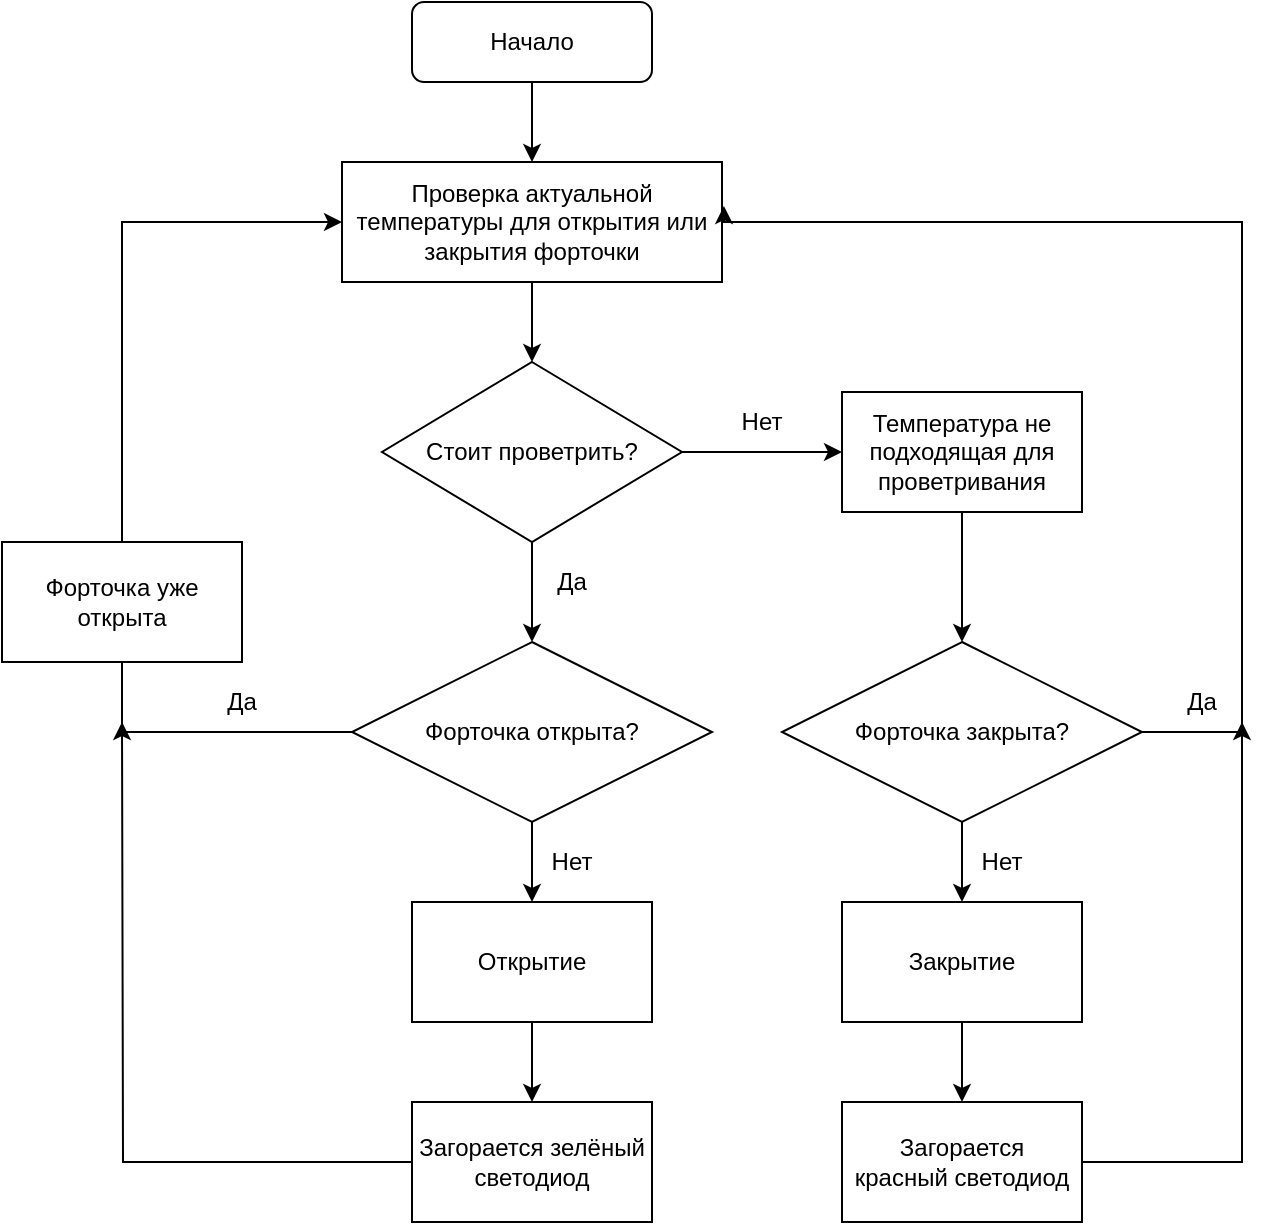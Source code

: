 <mxfile version="14.7.3" type="github">
  <diagram id="C5RBs43oDa-KdzZeNtuy" name="Page-1">
    <mxGraphModel dx="1091" dy="729" grid="1" gridSize="10" guides="1" tooltips="1" connect="1" arrows="1" fold="1" page="1" pageScale="1" pageWidth="827" pageHeight="1169" math="0" shadow="0">
      <root>
        <mxCell id="WIyWlLk6GJQsqaUBKTNV-0" />
        <mxCell id="WIyWlLk6GJQsqaUBKTNV-1" parent="WIyWlLk6GJQsqaUBKTNV-0" />
        <mxCell id="YEY3kQi6_HGznhDOlQRK-19" style="edgeStyle=orthogonalEdgeStyle;rounded=0;orthogonalLoop=1;jettySize=auto;html=1;entryX=0.5;entryY=0;entryDx=0;entryDy=0;strokeColor=#000000;" edge="1" parent="WIyWlLk6GJQsqaUBKTNV-1" source="WIyWlLk6GJQsqaUBKTNV-3" target="YEY3kQi6_HGznhDOlQRK-18">
          <mxGeometry relative="1" as="geometry" />
        </mxCell>
        <mxCell id="WIyWlLk6GJQsqaUBKTNV-3" value="Начало" style="rounded=1;whiteSpace=wrap;html=1;fontSize=12;glass=0;strokeWidth=1;shadow=0;" parent="WIyWlLk6GJQsqaUBKTNV-1" vertex="1">
          <mxGeometry x="325" y="60" width="120" height="40" as="geometry" />
        </mxCell>
        <mxCell id="YEY3kQi6_HGznhDOlQRK-10" style="edgeStyle=orthogonalEdgeStyle;rounded=0;orthogonalLoop=1;jettySize=auto;html=1;" edge="1" parent="WIyWlLk6GJQsqaUBKTNV-1" source="YEY3kQi6_HGznhDOlQRK-1" target="YEY3kQi6_HGznhDOlQRK-4">
          <mxGeometry relative="1" as="geometry" />
        </mxCell>
        <mxCell id="YEY3kQi6_HGznhDOlQRK-24" style="edgeStyle=orthogonalEdgeStyle;rounded=0;orthogonalLoop=1;jettySize=auto;html=1;entryX=0;entryY=0.5;entryDx=0;entryDy=0;strokeColor=#000000;" edge="1" parent="WIyWlLk6GJQsqaUBKTNV-1" source="YEY3kQi6_HGznhDOlQRK-1" target="YEY3kQi6_HGznhDOlQRK-23">
          <mxGeometry relative="1" as="geometry" />
        </mxCell>
        <mxCell id="YEY3kQi6_HGznhDOlQRK-1" value="Стоит проветрить?" style="rhombus;whiteSpace=wrap;html=1;" vertex="1" parent="WIyWlLk6GJQsqaUBKTNV-1">
          <mxGeometry x="310" y="240" width="150" height="90" as="geometry" />
        </mxCell>
        <mxCell id="YEY3kQi6_HGznhDOlQRK-7" style="edgeStyle=orthogonalEdgeStyle;rounded=0;orthogonalLoop=1;jettySize=auto;html=1;exitX=0.5;exitY=1;exitDx=0;exitDy=0;entryX=0.5;entryY=0;entryDx=0;entryDy=0;" edge="1" parent="WIyWlLk6GJQsqaUBKTNV-1" source="YEY3kQi6_HGznhDOlQRK-4" target="YEY3kQi6_HGznhDOlQRK-6">
          <mxGeometry relative="1" as="geometry" />
        </mxCell>
        <mxCell id="YEY3kQi6_HGznhDOlQRK-4" value="Форточка открыта?" style="rhombus;whiteSpace=wrap;html=1;" vertex="1" parent="WIyWlLk6GJQsqaUBKTNV-1">
          <mxGeometry x="295" y="380" width="180" height="90" as="geometry" />
        </mxCell>
        <mxCell id="YEY3kQi6_HGznhDOlQRK-43" style="edgeStyle=orthogonalEdgeStyle;rounded=0;orthogonalLoop=1;jettySize=auto;html=1;strokeColor=#000000;" edge="1" parent="WIyWlLk6GJQsqaUBKTNV-1" source="YEY3kQi6_HGznhDOlQRK-6" target="YEY3kQi6_HGznhDOlQRK-42">
          <mxGeometry relative="1" as="geometry" />
        </mxCell>
        <mxCell id="YEY3kQi6_HGznhDOlQRK-6" value="Открытие" style="rounded=0;whiteSpace=wrap;html=1;" vertex="1" parent="WIyWlLk6GJQsqaUBKTNV-1">
          <mxGeometry x="325" y="510" width="120" height="60" as="geometry" />
        </mxCell>
        <mxCell id="YEY3kQi6_HGznhDOlQRK-8" value="Да" style="text;html=1;strokeColor=none;fillColor=none;align=center;verticalAlign=middle;whiteSpace=wrap;rounded=0;" vertex="1" parent="WIyWlLk6GJQsqaUBKTNV-1">
          <mxGeometry x="385" y="340" width="40" height="20" as="geometry" />
        </mxCell>
        <mxCell id="YEY3kQi6_HGznhDOlQRK-9" value="Нет" style="text;html=1;strokeColor=none;fillColor=none;align=center;verticalAlign=middle;whiteSpace=wrap;rounded=0;" vertex="1" parent="WIyWlLk6GJQsqaUBKTNV-1">
          <mxGeometry x="385" y="480" width="40" height="20" as="geometry" />
        </mxCell>
        <mxCell id="YEY3kQi6_HGznhDOlQRK-13" style="edgeStyle=orthogonalEdgeStyle;rounded=0;orthogonalLoop=1;jettySize=auto;html=1;exitX=0.5;exitY=0;exitDx=0;exitDy=0;entryX=0;entryY=0.5;entryDx=0;entryDy=0;" edge="1" parent="WIyWlLk6GJQsqaUBKTNV-1" source="YEY3kQi6_HGznhDOlQRK-11" target="YEY3kQi6_HGznhDOlQRK-18">
          <mxGeometry relative="1" as="geometry" />
        </mxCell>
        <mxCell id="YEY3kQi6_HGznhDOlQRK-11" value="Форточка уже открыта" style="rounded=0;whiteSpace=wrap;html=1;" vertex="1" parent="WIyWlLk6GJQsqaUBKTNV-1">
          <mxGeometry x="120" y="330" width="120" height="60" as="geometry" />
        </mxCell>
        <mxCell id="YEY3kQi6_HGznhDOlQRK-14" value="Да" style="text;html=1;strokeColor=none;fillColor=none;align=center;verticalAlign=middle;whiteSpace=wrap;rounded=0;" vertex="1" parent="WIyWlLk6GJQsqaUBKTNV-1">
          <mxGeometry x="220" y="400" width="40" height="20" as="geometry" />
        </mxCell>
        <mxCell id="YEY3kQi6_HGznhDOlQRK-15" value="" style="endArrow=none;html=1;strokeColor=#000000;entryX=0.5;entryY=1;entryDx=0;entryDy=0;" edge="1" parent="WIyWlLk6GJQsqaUBKTNV-1" target="YEY3kQi6_HGznhDOlQRK-11">
          <mxGeometry width="50" height="50" relative="1" as="geometry">
            <mxPoint x="180" y="425" as="sourcePoint" />
            <mxPoint x="470" y="410" as="targetPoint" />
            <Array as="points">
              <mxPoint x="180" y="425" />
            </Array>
          </mxGeometry>
        </mxCell>
        <mxCell id="YEY3kQi6_HGznhDOlQRK-16" value="" style="endArrow=none;html=1;strokeColor=#000000;exitX=0;exitY=0.5;exitDx=0;exitDy=0;" edge="1" parent="WIyWlLk6GJQsqaUBKTNV-1" source="YEY3kQi6_HGznhDOlQRK-4">
          <mxGeometry width="50" height="50" relative="1" as="geometry">
            <mxPoint x="420" y="460" as="sourcePoint" />
            <mxPoint x="180" y="425" as="targetPoint" />
          </mxGeometry>
        </mxCell>
        <mxCell id="YEY3kQi6_HGznhDOlQRK-22" style="edgeStyle=orthogonalEdgeStyle;rounded=0;orthogonalLoop=1;jettySize=auto;html=1;entryX=0.5;entryY=0;entryDx=0;entryDy=0;strokeColor=#000000;" edge="1" parent="WIyWlLk6GJQsqaUBKTNV-1" source="YEY3kQi6_HGznhDOlQRK-18" target="YEY3kQi6_HGznhDOlQRK-1">
          <mxGeometry relative="1" as="geometry" />
        </mxCell>
        <mxCell id="YEY3kQi6_HGznhDOlQRK-18" value="&lt;span&gt;Проверка актуальной температуры для открытия или закрытия форточки&lt;/span&gt;" style="rounded=0;whiteSpace=wrap;html=1;" vertex="1" parent="WIyWlLk6GJQsqaUBKTNV-1">
          <mxGeometry x="290" y="140" width="190" height="60" as="geometry" />
        </mxCell>
        <mxCell id="YEY3kQi6_HGznhDOlQRK-33" style="edgeStyle=orthogonalEdgeStyle;rounded=0;orthogonalLoop=1;jettySize=auto;html=1;entryX=0.5;entryY=0;entryDx=0;entryDy=0;strokeColor=#000000;" edge="1" parent="WIyWlLk6GJQsqaUBKTNV-1" source="YEY3kQi6_HGznhDOlQRK-23" target="YEY3kQi6_HGznhDOlQRK-32">
          <mxGeometry relative="1" as="geometry" />
        </mxCell>
        <mxCell id="YEY3kQi6_HGznhDOlQRK-23" value="Температура не подходящая для проветривания" style="rounded=0;whiteSpace=wrap;html=1;" vertex="1" parent="WIyWlLk6GJQsqaUBKTNV-1">
          <mxGeometry x="540" y="255" width="120" height="60" as="geometry" />
        </mxCell>
        <mxCell id="YEY3kQi6_HGznhDOlQRK-27" value="Нет" style="text;html=1;strokeColor=none;fillColor=none;align=center;verticalAlign=middle;whiteSpace=wrap;rounded=0;" vertex="1" parent="WIyWlLk6GJQsqaUBKTNV-1">
          <mxGeometry x="480" y="260" width="40" height="20" as="geometry" />
        </mxCell>
        <mxCell id="YEY3kQi6_HGznhDOlQRK-35" style="edgeStyle=orthogonalEdgeStyle;rounded=0;orthogonalLoop=1;jettySize=auto;html=1;entryX=1.005;entryY=0.367;entryDx=0;entryDy=0;entryPerimeter=0;strokeColor=#000000;" edge="1" parent="WIyWlLk6GJQsqaUBKTNV-1" source="YEY3kQi6_HGznhDOlQRK-32" target="YEY3kQi6_HGznhDOlQRK-18">
          <mxGeometry relative="1" as="geometry">
            <Array as="points">
              <mxPoint x="740" y="425" />
              <mxPoint x="740" y="170" />
              <mxPoint x="481" y="170" />
            </Array>
          </mxGeometry>
        </mxCell>
        <mxCell id="YEY3kQi6_HGznhDOlQRK-39" style="edgeStyle=orthogonalEdgeStyle;rounded=0;orthogonalLoop=1;jettySize=auto;html=1;entryX=0.5;entryY=0;entryDx=0;entryDy=0;strokeColor=#000000;" edge="1" parent="WIyWlLk6GJQsqaUBKTNV-1" source="YEY3kQi6_HGznhDOlQRK-32" target="YEY3kQi6_HGznhDOlQRK-38">
          <mxGeometry relative="1" as="geometry" />
        </mxCell>
        <mxCell id="YEY3kQi6_HGznhDOlQRK-32" value="Форточка закрыта?" style="rhombus;whiteSpace=wrap;html=1;" vertex="1" parent="WIyWlLk6GJQsqaUBKTNV-1">
          <mxGeometry x="510" y="380" width="180" height="90" as="geometry" />
        </mxCell>
        <mxCell id="YEY3kQi6_HGznhDOlQRK-37" value="Да" style="text;html=1;strokeColor=none;fillColor=none;align=center;verticalAlign=middle;whiteSpace=wrap;rounded=0;" vertex="1" parent="WIyWlLk6GJQsqaUBKTNV-1">
          <mxGeometry x="700" y="400" width="40" height="20" as="geometry" />
        </mxCell>
        <mxCell id="YEY3kQi6_HGznhDOlQRK-45" style="edgeStyle=orthogonalEdgeStyle;rounded=0;orthogonalLoop=1;jettySize=auto;html=1;strokeColor=#000000;" edge="1" parent="WIyWlLk6GJQsqaUBKTNV-1" source="YEY3kQi6_HGznhDOlQRK-38" target="YEY3kQi6_HGznhDOlQRK-44">
          <mxGeometry relative="1" as="geometry" />
        </mxCell>
        <mxCell id="YEY3kQi6_HGznhDOlQRK-38" value="Закрытие" style="rounded=0;whiteSpace=wrap;html=1;" vertex="1" parent="WIyWlLk6GJQsqaUBKTNV-1">
          <mxGeometry x="540" y="510" width="120" height="60" as="geometry" />
        </mxCell>
        <mxCell id="YEY3kQi6_HGznhDOlQRK-53" style="edgeStyle=orthogonalEdgeStyle;rounded=0;orthogonalLoop=1;jettySize=auto;html=1;strokeColor=#000000;" edge="1" parent="WIyWlLk6GJQsqaUBKTNV-1" source="YEY3kQi6_HGznhDOlQRK-42">
          <mxGeometry relative="1" as="geometry">
            <mxPoint x="180" y="420" as="targetPoint" />
          </mxGeometry>
        </mxCell>
        <mxCell id="YEY3kQi6_HGznhDOlQRK-42" value="Загорается зелёный светодиод" style="rounded=0;whiteSpace=wrap;html=1;" vertex="1" parent="WIyWlLk6GJQsqaUBKTNV-1">
          <mxGeometry x="325" y="610" width="120" height="60" as="geometry" />
        </mxCell>
        <mxCell id="YEY3kQi6_HGznhDOlQRK-55" style="edgeStyle=orthogonalEdgeStyle;rounded=0;orthogonalLoop=1;jettySize=auto;html=1;entryX=1;entryY=1;entryDx=0;entryDy=0;strokeColor=#000000;" edge="1" parent="WIyWlLk6GJQsqaUBKTNV-1" source="YEY3kQi6_HGznhDOlQRK-44" target="YEY3kQi6_HGznhDOlQRK-37">
          <mxGeometry relative="1" as="geometry" />
        </mxCell>
        <mxCell id="YEY3kQi6_HGznhDOlQRK-44" value="Загорается красный&amp;nbsp;светодиод" style="rounded=0;whiteSpace=wrap;html=1;" vertex="1" parent="WIyWlLk6GJQsqaUBKTNV-1">
          <mxGeometry x="540" y="610" width="120" height="60" as="geometry" />
        </mxCell>
        <mxCell id="YEY3kQi6_HGznhDOlQRK-51" value="Нет" style="text;html=1;strokeColor=none;fillColor=none;align=center;verticalAlign=middle;whiteSpace=wrap;rounded=0;" vertex="1" parent="WIyWlLk6GJQsqaUBKTNV-1">
          <mxGeometry x="600" y="480" width="40" height="20" as="geometry" />
        </mxCell>
      </root>
    </mxGraphModel>
  </diagram>
</mxfile>
